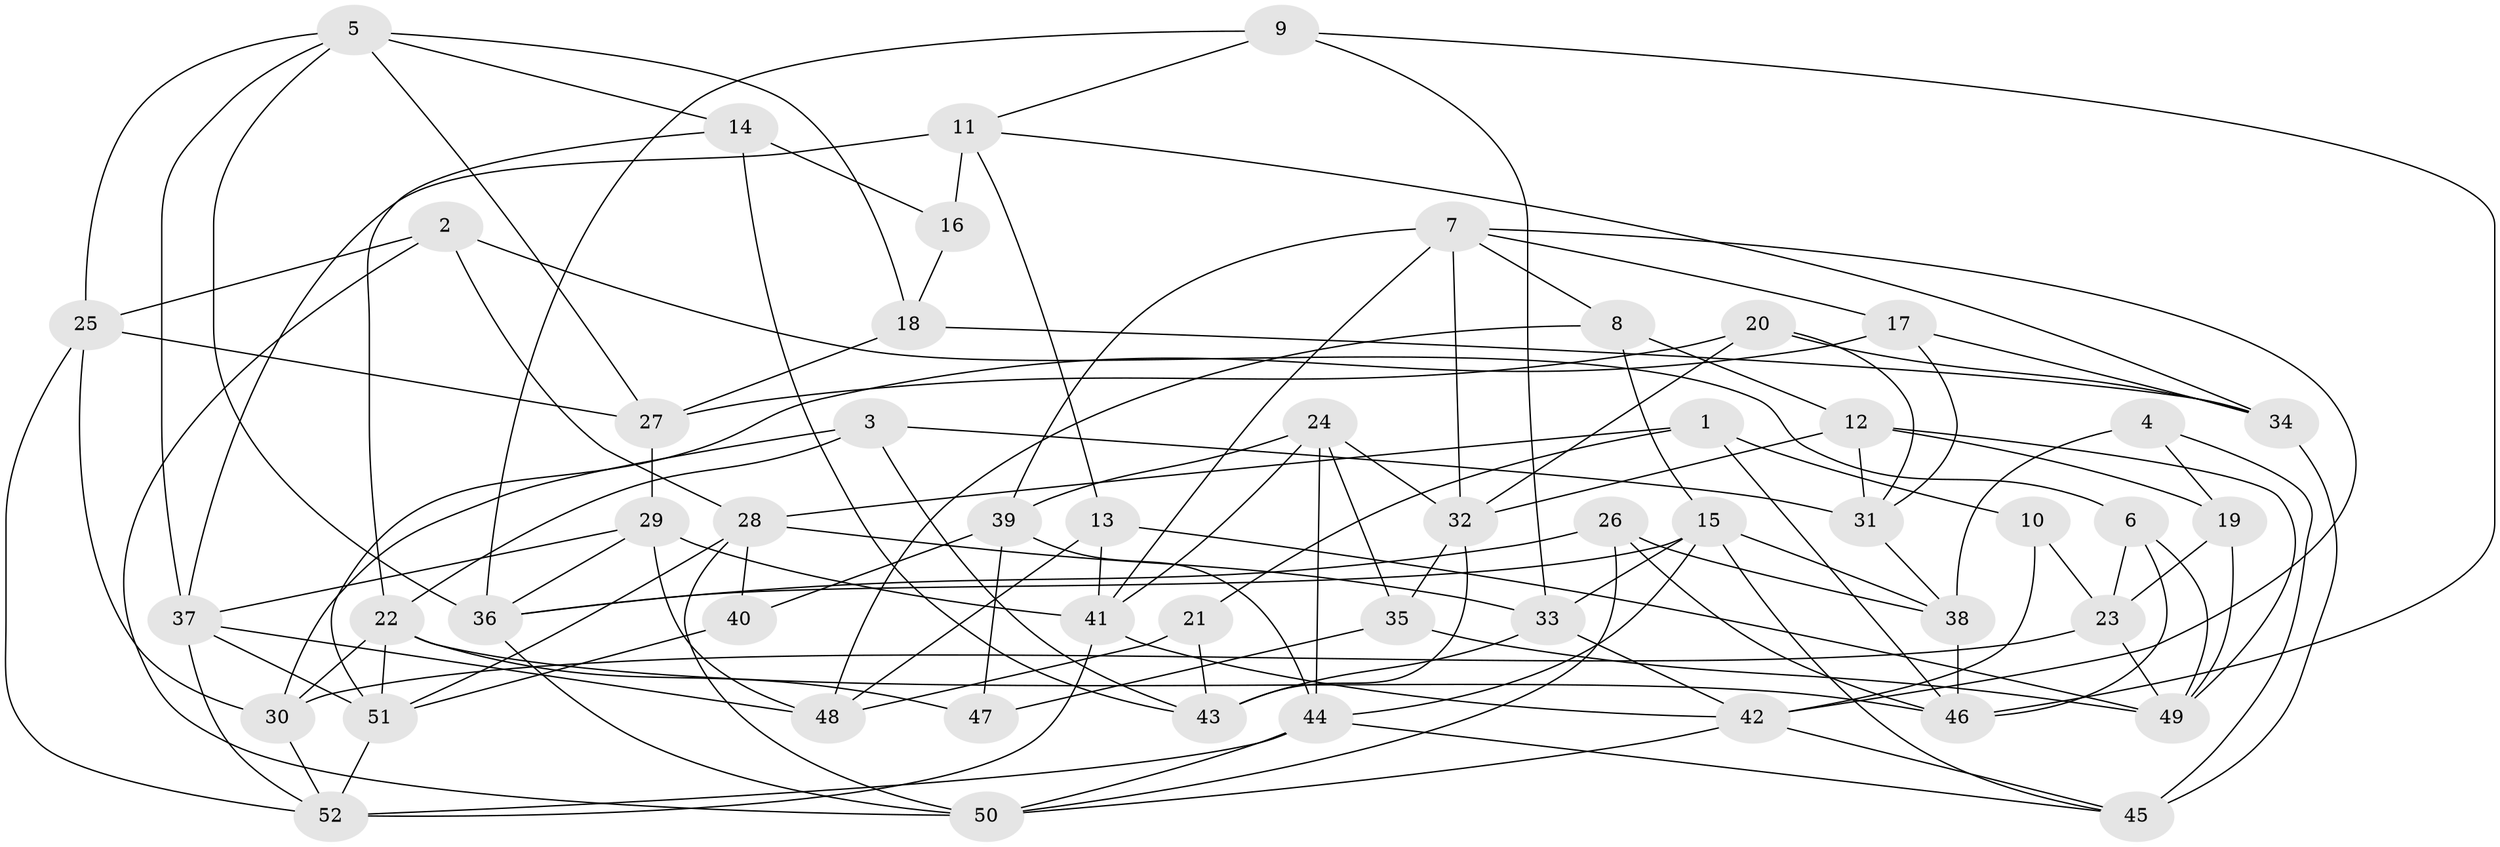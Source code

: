 // original degree distribution, {4: 1.0}
// Generated by graph-tools (version 1.1) at 2025/38/03/04/25 23:38:14]
// undirected, 52 vertices, 125 edges
graph export_dot {
  node [color=gray90,style=filled];
  1;
  2;
  3;
  4;
  5;
  6;
  7;
  8;
  9;
  10;
  11;
  12;
  13;
  14;
  15;
  16;
  17;
  18;
  19;
  20;
  21;
  22;
  23;
  24;
  25;
  26;
  27;
  28;
  29;
  30;
  31;
  32;
  33;
  34;
  35;
  36;
  37;
  38;
  39;
  40;
  41;
  42;
  43;
  44;
  45;
  46;
  47;
  48;
  49;
  50;
  51;
  52;
  1 -- 10 [weight=1.0];
  1 -- 21 [weight=1.0];
  1 -- 28 [weight=1.0];
  1 -- 46 [weight=1.0];
  2 -- 6 [weight=1.0];
  2 -- 25 [weight=1.0];
  2 -- 28 [weight=1.0];
  2 -- 50 [weight=1.0];
  3 -- 22 [weight=1.0];
  3 -- 30 [weight=1.0];
  3 -- 31 [weight=1.0];
  3 -- 43 [weight=1.0];
  4 -- 19 [weight=1.0];
  4 -- 38 [weight=2.0];
  4 -- 45 [weight=1.0];
  5 -- 14 [weight=1.0];
  5 -- 18 [weight=1.0];
  5 -- 25 [weight=1.0];
  5 -- 27 [weight=1.0];
  5 -- 36 [weight=1.0];
  5 -- 37 [weight=1.0];
  6 -- 23 [weight=1.0];
  6 -- 46 [weight=1.0];
  6 -- 49 [weight=1.0];
  7 -- 8 [weight=1.0];
  7 -- 17 [weight=1.0];
  7 -- 32 [weight=1.0];
  7 -- 39 [weight=1.0];
  7 -- 41 [weight=1.0];
  7 -- 42 [weight=1.0];
  8 -- 12 [weight=1.0];
  8 -- 15 [weight=1.0];
  8 -- 48 [weight=1.0];
  9 -- 11 [weight=1.0];
  9 -- 33 [weight=1.0];
  9 -- 36 [weight=1.0];
  9 -- 46 [weight=1.0];
  10 -- 23 [weight=2.0];
  10 -- 42 [weight=1.0];
  11 -- 13 [weight=1.0];
  11 -- 16 [weight=2.0];
  11 -- 34 [weight=1.0];
  11 -- 37 [weight=1.0];
  12 -- 19 [weight=1.0];
  12 -- 31 [weight=2.0];
  12 -- 32 [weight=1.0];
  12 -- 49 [weight=1.0];
  13 -- 41 [weight=1.0];
  13 -- 48 [weight=1.0];
  13 -- 49 [weight=1.0];
  14 -- 16 [weight=1.0];
  14 -- 22 [weight=1.0];
  14 -- 43 [weight=1.0];
  15 -- 33 [weight=1.0];
  15 -- 36 [weight=1.0];
  15 -- 38 [weight=1.0];
  15 -- 44 [weight=1.0];
  15 -- 45 [weight=1.0];
  16 -- 18 [weight=1.0];
  17 -- 31 [weight=1.0];
  17 -- 34 [weight=1.0];
  17 -- 51 [weight=1.0];
  18 -- 27 [weight=1.0];
  18 -- 34 [weight=1.0];
  19 -- 23 [weight=1.0];
  19 -- 49 [weight=1.0];
  20 -- 27 [weight=1.0];
  20 -- 31 [weight=1.0];
  20 -- 32 [weight=1.0];
  20 -- 34 [weight=1.0];
  21 -- 43 [weight=1.0];
  21 -- 48 [weight=2.0];
  22 -- 30 [weight=1.0];
  22 -- 46 [weight=1.0];
  22 -- 47 [weight=1.0];
  22 -- 51 [weight=1.0];
  23 -- 30 [weight=1.0];
  23 -- 49 [weight=1.0];
  24 -- 32 [weight=1.0];
  24 -- 35 [weight=2.0];
  24 -- 39 [weight=1.0];
  24 -- 41 [weight=1.0];
  24 -- 44 [weight=1.0];
  25 -- 27 [weight=1.0];
  25 -- 30 [weight=2.0];
  25 -- 52 [weight=1.0];
  26 -- 36 [weight=1.0];
  26 -- 38 [weight=1.0];
  26 -- 46 [weight=1.0];
  26 -- 50 [weight=1.0];
  27 -- 29 [weight=2.0];
  28 -- 33 [weight=1.0];
  28 -- 40 [weight=1.0];
  28 -- 50 [weight=1.0];
  28 -- 51 [weight=1.0];
  29 -- 36 [weight=1.0];
  29 -- 37 [weight=1.0];
  29 -- 41 [weight=1.0];
  29 -- 48 [weight=1.0];
  30 -- 52 [weight=1.0];
  31 -- 38 [weight=1.0];
  32 -- 35 [weight=1.0];
  32 -- 43 [weight=1.0];
  33 -- 42 [weight=1.0];
  33 -- 43 [weight=2.0];
  34 -- 45 [weight=2.0];
  35 -- 47 [weight=2.0];
  35 -- 49 [weight=1.0];
  36 -- 50 [weight=1.0];
  37 -- 48 [weight=1.0];
  37 -- 51 [weight=1.0];
  37 -- 52 [weight=1.0];
  38 -- 46 [weight=1.0];
  39 -- 40 [weight=2.0];
  39 -- 44 [weight=1.0];
  39 -- 47 [weight=1.0];
  40 -- 51 [weight=1.0];
  41 -- 42 [weight=1.0];
  41 -- 52 [weight=1.0];
  42 -- 45 [weight=1.0];
  42 -- 50 [weight=1.0];
  44 -- 45 [weight=1.0];
  44 -- 50 [weight=1.0];
  44 -- 52 [weight=1.0];
  51 -- 52 [weight=1.0];
}
